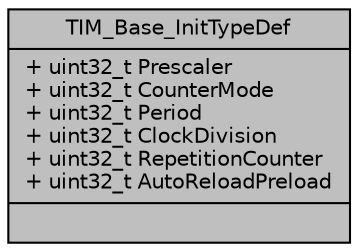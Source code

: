 digraph "TIM_Base_InitTypeDef"
{
 // LATEX_PDF_SIZE
  edge [fontname="Helvetica",fontsize="10",labelfontname="Helvetica",labelfontsize="10"];
  node [fontname="Helvetica",fontsize="10",shape=record];
  Node1 [label="{TIM_Base_InitTypeDef\n|+ uint32_t Prescaler\l+ uint32_t CounterMode\l+ uint32_t Period\l+ uint32_t ClockDivision\l+ uint32_t RepetitionCounter\l+ uint32_t AutoReloadPreload\l|}",height=0.2,width=0.4,color="black", fillcolor="grey75", style="filled", fontcolor="black",tooltip="TIM Time base Configuration Structure definition."];
}
